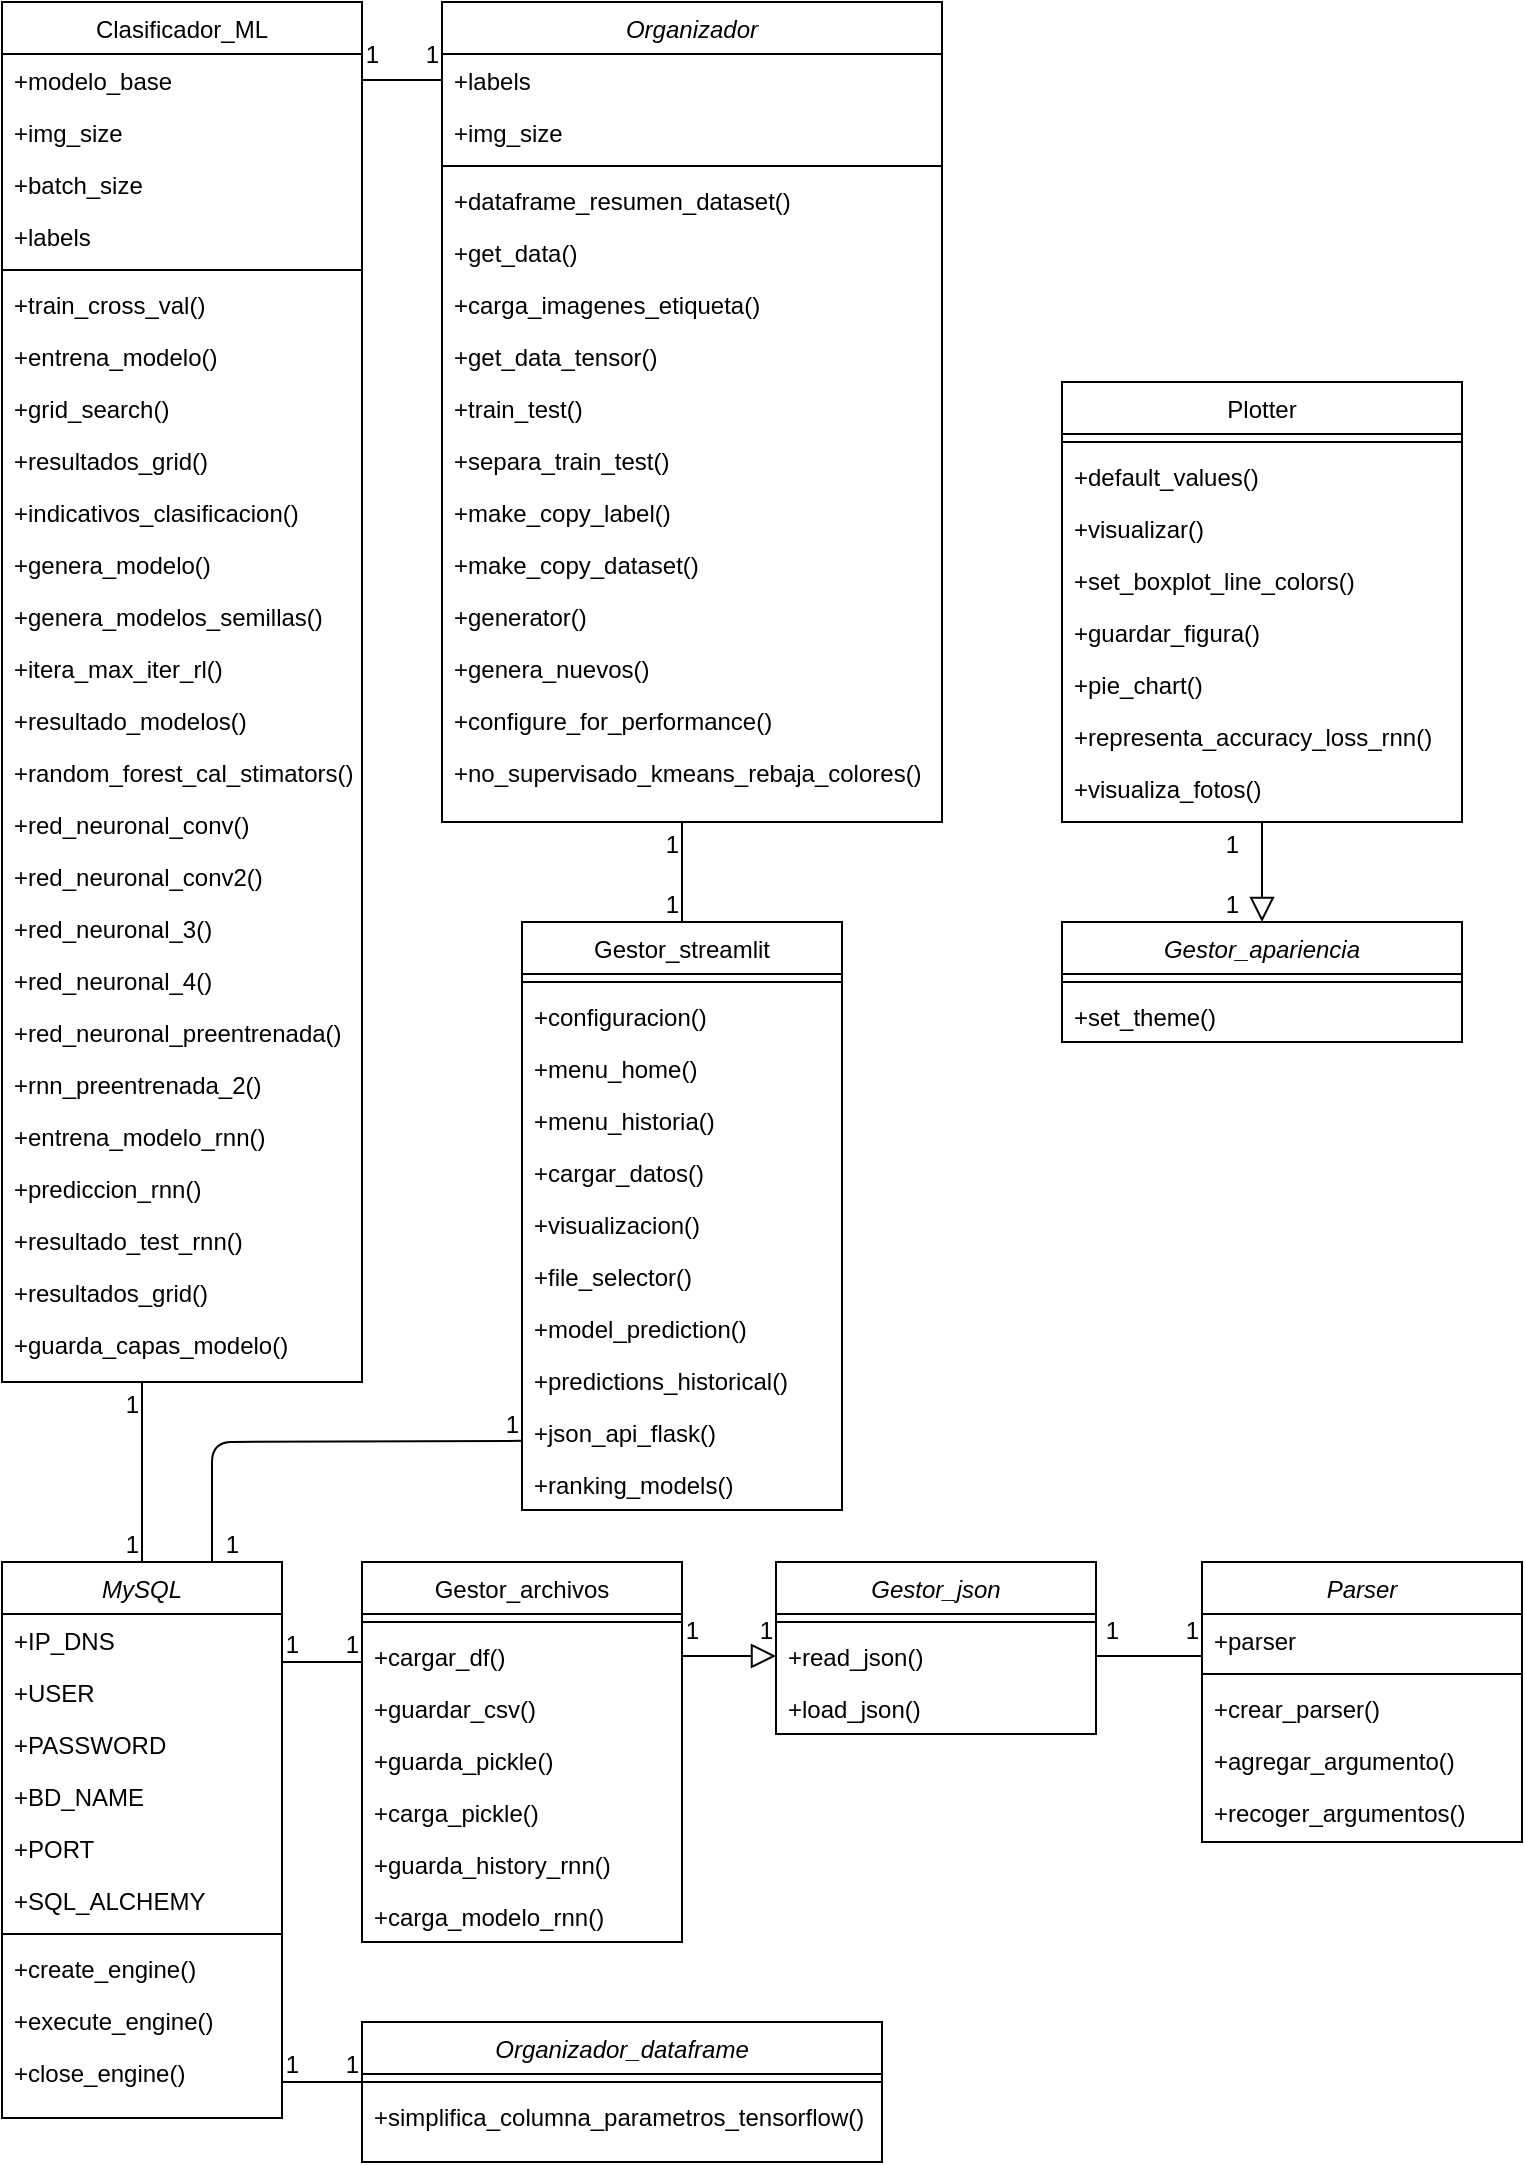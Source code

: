 <mxfile version="14.6.13" type="device"><diagram id="C5RBs43oDa-KdzZeNtuy" name="Page-1"><mxGraphModel dx="2238" dy="1458" grid="1" gridSize="10" guides="1" tooltips="1" connect="1" arrows="1" fold="1" page="1" pageScale="1" pageWidth="827" pageHeight="1169" math="0" shadow="0"><root><mxCell id="WIyWlLk6GJQsqaUBKTNV-0"/><mxCell id="WIyWlLk6GJQsqaUBKTNV-1" parent="WIyWlLk6GJQsqaUBKTNV-0"/><mxCell id="zkfFHV4jXpPFQw0GAbJ--0" value="Organizador" style="swimlane;fontStyle=2;align=center;verticalAlign=top;childLayout=stackLayout;horizontal=1;startSize=26;horizontalStack=0;resizeParent=1;resizeLast=0;collapsible=1;marginBottom=0;rounded=0;shadow=0;strokeWidth=1;" parent="WIyWlLk6GJQsqaUBKTNV-1" vertex="1"><mxGeometry x="260" y="40" width="250" height="410" as="geometry"><mxRectangle x="230" y="140" width="160" height="26" as="alternateBounds"/></mxGeometry></mxCell><mxCell id="zkfFHV4jXpPFQw0GAbJ--1" value="+labels" style="text;align=left;verticalAlign=top;spacingLeft=4;spacingRight=4;overflow=hidden;rotatable=0;points=[[0,0.5],[1,0.5]];portConstraint=eastwest;" parent="zkfFHV4jXpPFQw0GAbJ--0" vertex="1"><mxGeometry y="26" width="250" height="26" as="geometry"/></mxCell><mxCell id="zkfFHV4jXpPFQw0GAbJ--2" value="+img_size&#10;" style="text;align=left;verticalAlign=top;spacingLeft=4;spacingRight=4;overflow=hidden;rotatable=0;points=[[0,0.5],[1,0.5]];portConstraint=eastwest;rounded=0;shadow=0;html=0;" parent="zkfFHV4jXpPFQw0GAbJ--0" vertex="1"><mxGeometry y="52" width="250" height="26" as="geometry"/></mxCell><mxCell id="zkfFHV4jXpPFQw0GAbJ--4" value="" style="line;html=1;strokeWidth=1;align=left;verticalAlign=middle;spacingTop=-1;spacingLeft=3;spacingRight=3;rotatable=0;labelPosition=right;points=[];portConstraint=eastwest;" parent="zkfFHV4jXpPFQw0GAbJ--0" vertex="1"><mxGeometry y="78" width="250" height="8" as="geometry"/></mxCell><mxCell id="zkfFHV4jXpPFQw0GAbJ--3" value="+dataframe_resumen_dataset()" style="text;align=left;verticalAlign=top;spacingLeft=4;spacingRight=4;overflow=hidden;rotatable=0;points=[[0,0.5],[1,0.5]];portConstraint=eastwest;rounded=0;shadow=0;html=0;" parent="zkfFHV4jXpPFQw0GAbJ--0" vertex="1"><mxGeometry y="86" width="250" height="26" as="geometry"/></mxCell><mxCell id="zkfFHV4jXpPFQw0GAbJ--5" value="+get_data()" style="text;align=left;verticalAlign=top;spacingLeft=4;spacingRight=4;overflow=hidden;rotatable=0;points=[[0,0.5],[1,0.5]];portConstraint=eastwest;" parent="zkfFHV4jXpPFQw0GAbJ--0" vertex="1"><mxGeometry y="112" width="250" height="26" as="geometry"/></mxCell><mxCell id="SHYVzzS1wlOTFo1WwTTj-0" value="+carga_imagenes_etiqueta()" style="text;align=left;verticalAlign=top;spacingLeft=4;spacingRight=4;overflow=hidden;rotatable=0;points=[[0,0.5],[1,0.5]];portConstraint=eastwest;" parent="zkfFHV4jXpPFQw0GAbJ--0" vertex="1"><mxGeometry y="138" width="250" height="26" as="geometry"/></mxCell><mxCell id="g3zMTJdiGM-Uj9pYIx5r-27" value="+get_data_tensor()" style="text;align=left;verticalAlign=top;spacingLeft=4;spacingRight=4;overflow=hidden;rotatable=0;points=[[0,0.5],[1,0.5]];portConstraint=eastwest;" vertex="1" parent="zkfFHV4jXpPFQw0GAbJ--0"><mxGeometry y="164" width="250" height="26" as="geometry"/></mxCell><mxCell id="g3zMTJdiGM-Uj9pYIx5r-26" value="+train_test()" style="text;align=left;verticalAlign=top;spacingLeft=4;spacingRight=4;overflow=hidden;rotatable=0;points=[[0,0.5],[1,0.5]];portConstraint=eastwest;" vertex="1" parent="zkfFHV4jXpPFQw0GAbJ--0"><mxGeometry y="190" width="250" height="26" as="geometry"/></mxCell><mxCell id="g3zMTJdiGM-Uj9pYIx5r-25" value="+separa_train_test()" style="text;align=left;verticalAlign=top;spacingLeft=4;spacingRight=4;overflow=hidden;rotatable=0;points=[[0,0.5],[1,0.5]];portConstraint=eastwest;rounded=0;shadow=0;html=0;" vertex="1" parent="zkfFHV4jXpPFQw0GAbJ--0"><mxGeometry y="216" width="250" height="26" as="geometry"/></mxCell><mxCell id="g3zMTJdiGM-Uj9pYIx5r-31" value="+make_copy_label()" style="text;align=left;verticalAlign=top;spacingLeft=4;spacingRight=4;overflow=hidden;rotatable=0;points=[[0,0.5],[1,0.5]];portConstraint=eastwest;rounded=0;shadow=0;html=0;" vertex="1" parent="zkfFHV4jXpPFQw0GAbJ--0"><mxGeometry y="242" width="250" height="26" as="geometry"/></mxCell><mxCell id="g3zMTJdiGM-Uj9pYIx5r-30" value="+make_copy_dataset()" style="text;align=left;verticalAlign=top;spacingLeft=4;spacingRight=4;overflow=hidden;rotatable=0;points=[[0,0.5],[1,0.5]];portConstraint=eastwest;" vertex="1" parent="zkfFHV4jXpPFQw0GAbJ--0"><mxGeometry y="268" width="250" height="26" as="geometry"/></mxCell><mxCell id="g3zMTJdiGM-Uj9pYIx5r-29" value="+generator()" style="text;align=left;verticalAlign=top;spacingLeft=4;spacingRight=4;overflow=hidden;rotatable=0;points=[[0,0.5],[1,0.5]];portConstraint=eastwest;" vertex="1" parent="zkfFHV4jXpPFQw0GAbJ--0"><mxGeometry y="294" width="250" height="26" as="geometry"/></mxCell><mxCell id="g3zMTJdiGM-Uj9pYIx5r-28" value="+genera_nuevos()" style="text;align=left;verticalAlign=top;spacingLeft=4;spacingRight=4;overflow=hidden;rotatable=0;points=[[0,0.5],[1,0.5]];portConstraint=eastwest;" vertex="1" parent="zkfFHV4jXpPFQw0GAbJ--0"><mxGeometry y="320" width="250" height="26" as="geometry"/></mxCell><mxCell id="g3zMTJdiGM-Uj9pYIx5r-32" value="+configure_for_performance()" style="text;align=left;verticalAlign=top;spacingLeft=4;spacingRight=4;overflow=hidden;rotatable=0;points=[[0,0.5],[1,0.5]];portConstraint=eastwest;" vertex="1" parent="zkfFHV4jXpPFQw0GAbJ--0"><mxGeometry y="346" width="250" height="26" as="geometry"/></mxCell><mxCell id="g3zMTJdiGM-Uj9pYIx5r-33" value="+no_supervisado_kmeans_rebaja_colores()" style="text;align=left;verticalAlign=top;spacingLeft=4;spacingRight=4;overflow=hidden;rotatable=0;points=[[0,0.5],[1,0.5]];portConstraint=eastwest;" vertex="1" parent="zkfFHV4jXpPFQw0GAbJ--0"><mxGeometry y="372" width="250" height="26" as="geometry"/></mxCell><mxCell id="zkfFHV4jXpPFQw0GAbJ--6" value="Gestor_streamlit&#10;" style="swimlane;fontStyle=0;align=center;verticalAlign=top;childLayout=stackLayout;horizontal=1;startSize=26;horizontalStack=0;resizeParent=1;resizeLast=0;collapsible=1;marginBottom=0;rounded=0;shadow=0;strokeWidth=1;" parent="WIyWlLk6GJQsqaUBKTNV-1" vertex="1"><mxGeometry x="300" y="500" width="160" height="294" as="geometry"><mxRectangle x="130" y="380" width="160" height="26" as="alternateBounds"/></mxGeometry></mxCell><mxCell id="zkfFHV4jXpPFQw0GAbJ--9" value="" style="line;html=1;strokeWidth=1;align=left;verticalAlign=middle;spacingTop=-1;spacingLeft=3;spacingRight=3;rotatable=0;labelPosition=right;points=[];portConstraint=eastwest;" parent="zkfFHV4jXpPFQw0GAbJ--6" vertex="1"><mxGeometry y="26" width="160" height="8" as="geometry"/></mxCell><mxCell id="zkfFHV4jXpPFQw0GAbJ--8" value="+configuracion()&#10;" style="text;align=left;verticalAlign=top;spacingLeft=4;spacingRight=4;overflow=hidden;rotatable=0;points=[[0,0.5],[1,0.5]];portConstraint=eastwest;rounded=0;shadow=0;html=0;" parent="zkfFHV4jXpPFQw0GAbJ--6" vertex="1"><mxGeometry y="34" width="160" height="26" as="geometry"/></mxCell><mxCell id="zkfFHV4jXpPFQw0GAbJ--7" value="+menu_home()" style="text;align=left;verticalAlign=top;spacingLeft=4;spacingRight=4;overflow=hidden;rotatable=0;points=[[0,0.5],[1,0.5]];portConstraint=eastwest;" parent="zkfFHV4jXpPFQw0GAbJ--6" vertex="1"><mxGeometry y="60" width="160" height="26" as="geometry"/></mxCell><mxCell id="zkfFHV4jXpPFQw0GAbJ--11" value="+menu_historia()" style="text;align=left;verticalAlign=top;spacingLeft=4;spacingRight=4;overflow=hidden;rotatable=0;points=[[0,0.5],[1,0.5]];portConstraint=eastwest;" parent="zkfFHV4jXpPFQw0GAbJ--6" vertex="1"><mxGeometry y="86" width="160" height="26" as="geometry"/></mxCell><mxCell id="SHYVzzS1wlOTFo1WwTTj-24" value="+cargar_datos()" style="text;align=left;verticalAlign=top;spacingLeft=4;spacingRight=4;overflow=hidden;rotatable=0;points=[[0,0.5],[1,0.5]];portConstraint=eastwest;rounded=0;shadow=0;html=0;" parent="zkfFHV4jXpPFQw0GAbJ--6" vertex="1"><mxGeometry y="112" width="160" height="26" as="geometry"/></mxCell><mxCell id="SHYVzzS1wlOTFo1WwTTj-17" value="+visualizacion()" style="text;align=left;verticalAlign=top;spacingLeft=4;spacingRight=4;overflow=hidden;rotatable=0;points=[[0,0.5],[1,0.5]];portConstraint=eastwest;rounded=0;shadow=0;html=0;" parent="zkfFHV4jXpPFQw0GAbJ--6" vertex="1"><mxGeometry y="138" width="160" height="26" as="geometry"/></mxCell><mxCell id="SHYVzzS1wlOTFo1WwTTj-36" value="+file_selector()" style="text;align=left;verticalAlign=top;spacingLeft=4;spacingRight=4;overflow=hidden;rotatable=0;points=[[0,0.5],[1,0.5]];portConstraint=eastwest;rounded=0;shadow=0;html=0;" parent="zkfFHV4jXpPFQw0GAbJ--6" vertex="1"><mxGeometry y="164" width="160" height="26" as="geometry"/></mxCell><mxCell id="SHYVzzS1wlOTFo1WwTTj-37" value="+model_prediction()" style="text;align=left;verticalAlign=top;spacingLeft=4;spacingRight=4;overflow=hidden;rotatable=0;points=[[0,0.5],[1,0.5]];portConstraint=eastwest;" parent="zkfFHV4jXpPFQw0GAbJ--6" vertex="1"><mxGeometry y="190" width="160" height="26" as="geometry"/></mxCell><mxCell id="SHYVzzS1wlOTFo1WwTTj-38" value="+predictions_historical()" style="text;align=left;verticalAlign=top;spacingLeft=4;spacingRight=4;overflow=hidden;rotatable=0;points=[[0,0.5],[1,0.5]];portConstraint=eastwest;rounded=0;shadow=0;html=0;" parent="zkfFHV4jXpPFQw0GAbJ--6" vertex="1"><mxGeometry y="216" width="160" height="26" as="geometry"/></mxCell><mxCell id="SHYVzzS1wlOTFo1WwTTj-39" value="+json_api_flask()" style="text;align=left;verticalAlign=top;spacingLeft=4;spacingRight=4;overflow=hidden;rotatable=0;points=[[0,0.5],[1,0.5]];portConstraint=eastwest;rounded=0;shadow=0;html=0;" parent="zkfFHV4jXpPFQw0GAbJ--6" vertex="1"><mxGeometry y="242" width="160" height="26" as="geometry"/></mxCell><mxCell id="SHYVzzS1wlOTFo1WwTTj-40" value="+ranking_models()" style="text;align=left;verticalAlign=top;spacingLeft=4;spacingRight=4;overflow=hidden;rotatable=0;points=[[0,0.5],[1,0.5]];portConstraint=eastwest;" parent="zkfFHV4jXpPFQw0GAbJ--6" vertex="1"><mxGeometry y="268" width="160" height="26" as="geometry"/></mxCell><mxCell id="zkfFHV4jXpPFQw0GAbJ--12" value="" style="endArrow=block;endSize=10;endFill=0;shadow=0;strokeWidth=1;rounded=0;edgeStyle=elbowEdgeStyle;elbow=vertical;exitX=1;exitY=0.5;exitDx=0;exitDy=0;entryX=0;entryY=0.5;entryDx=0;entryDy=0;" parent="WIyWlLk6GJQsqaUBKTNV-1" source="g3zMTJdiGM-Uj9pYIx5r-36" target="SHYVzzS1wlOTFo1WwTTj-16" edge="1"><mxGeometry width="160" relative="1" as="geometry"><mxPoint x="330" y="975" as="sourcePoint"/><mxPoint x="550" y="900" as="targetPoint"/><Array as="points"><mxPoint x="400" y="867"/></Array></mxGeometry></mxCell><mxCell id="zkfFHV4jXpPFQw0GAbJ--13" value="Gestor_archivos" style="swimlane;fontStyle=0;align=center;verticalAlign=top;childLayout=stackLayout;horizontal=1;startSize=26;horizontalStack=0;resizeParent=1;resizeLast=0;collapsible=1;marginBottom=0;rounded=0;shadow=0;strokeWidth=1;" parent="WIyWlLk6GJQsqaUBKTNV-1" vertex="1"><mxGeometry x="220" y="820" width="160" height="190" as="geometry"><mxRectangle x="340" y="380" width="170" height="26" as="alternateBounds"/></mxGeometry></mxCell><mxCell id="zkfFHV4jXpPFQw0GAbJ--15" value="" style="line;html=1;strokeWidth=1;align=left;verticalAlign=middle;spacingTop=-1;spacingLeft=3;spacingRight=3;rotatable=0;labelPosition=right;points=[];portConstraint=eastwest;" parent="zkfFHV4jXpPFQw0GAbJ--13" vertex="1"><mxGeometry y="26" width="160" height="8" as="geometry"/></mxCell><mxCell id="zkfFHV4jXpPFQw0GAbJ--14" value="+cargar_df()" style="text;align=left;verticalAlign=top;spacingLeft=4;spacingRight=4;overflow=hidden;rotatable=0;points=[[0,0.5],[1,0.5]];portConstraint=eastwest;" parent="zkfFHV4jXpPFQw0GAbJ--13" vertex="1"><mxGeometry y="34" width="160" height="26" as="geometry"/></mxCell><mxCell id="SHYVzzS1wlOTFo1WwTTj-41" value="+guardar_csv()" style="text;align=left;verticalAlign=top;spacingLeft=4;spacingRight=4;overflow=hidden;rotatable=0;points=[[0,0.5],[1,0.5]];portConstraint=eastwest;" parent="zkfFHV4jXpPFQw0GAbJ--13" vertex="1"><mxGeometry y="60" width="160" height="26" as="geometry"/></mxCell><mxCell id="g3zMTJdiGM-Uj9pYIx5r-36" value="+guarda_pickle()" style="text;align=left;verticalAlign=top;spacingLeft=4;spacingRight=4;overflow=hidden;rotatable=0;points=[[0,0.5],[1,0.5]];portConstraint=eastwest;" vertex="1" parent="zkfFHV4jXpPFQw0GAbJ--13"><mxGeometry y="86" width="160" height="26" as="geometry"/></mxCell><mxCell id="g3zMTJdiGM-Uj9pYIx5r-37" value="+carga_pickle()" style="text;align=left;verticalAlign=top;spacingLeft=4;spacingRight=4;overflow=hidden;rotatable=0;points=[[0,0.5],[1,0.5]];portConstraint=eastwest;" vertex="1" parent="zkfFHV4jXpPFQw0GAbJ--13"><mxGeometry y="112" width="160" height="26" as="geometry"/></mxCell><mxCell id="g3zMTJdiGM-Uj9pYIx5r-38" value="+guarda_history_rnn()" style="text;align=left;verticalAlign=top;spacingLeft=4;spacingRight=4;overflow=hidden;rotatable=0;points=[[0,0.5],[1,0.5]];portConstraint=eastwest;" vertex="1" parent="zkfFHV4jXpPFQw0GAbJ--13"><mxGeometry y="138" width="160" height="26" as="geometry"/></mxCell><mxCell id="g3zMTJdiGM-Uj9pYIx5r-39" value="+carga_modelo_rnn()" style="text;align=left;verticalAlign=top;spacingLeft=4;spacingRight=4;overflow=hidden;rotatable=0;points=[[0,0.5],[1,0.5]];portConstraint=eastwest;" vertex="1" parent="zkfFHV4jXpPFQw0GAbJ--13"><mxGeometry y="164" width="160" height="26" as="geometry"/></mxCell><mxCell id="zkfFHV4jXpPFQw0GAbJ--17" value="Clasificador_ML" style="swimlane;fontStyle=0;align=center;verticalAlign=top;childLayout=stackLayout;horizontal=1;startSize=26;horizontalStack=0;resizeParent=1;resizeLast=0;collapsible=1;marginBottom=0;rounded=0;shadow=0;strokeWidth=1;" parent="WIyWlLk6GJQsqaUBKTNV-1" vertex="1"><mxGeometry x="40" y="40" width="180" height="690" as="geometry"><mxRectangle x="550" y="140" width="160" height="26" as="alternateBounds"/></mxGeometry></mxCell><mxCell id="zkfFHV4jXpPFQw0GAbJ--24" value="+modelo_base" style="text;align=left;verticalAlign=top;spacingLeft=4;spacingRight=4;overflow=hidden;rotatable=0;points=[[0,0.5],[1,0.5]];portConstraint=eastwest;" parent="zkfFHV4jXpPFQw0GAbJ--17" vertex="1"><mxGeometry y="26" width="180" height="26" as="geometry"/></mxCell><mxCell id="zkfFHV4jXpPFQw0GAbJ--21" value="+img_size" style="text;align=left;verticalAlign=top;spacingLeft=4;spacingRight=4;overflow=hidden;rotatable=0;points=[[0,0.5],[1,0.5]];portConstraint=eastwest;rounded=0;shadow=0;html=0;" parent="zkfFHV4jXpPFQw0GAbJ--17" vertex="1"><mxGeometry y="52" width="180" height="26" as="geometry"/></mxCell><mxCell id="zkfFHV4jXpPFQw0GAbJ--19" value="+batch_size" style="text;align=left;verticalAlign=top;spacingLeft=4;spacingRight=4;overflow=hidden;rotatable=0;points=[[0,0.5],[1,0.5]];portConstraint=eastwest;rounded=0;shadow=0;html=0;" parent="zkfFHV4jXpPFQw0GAbJ--17" vertex="1"><mxGeometry y="78" width="180" height="26" as="geometry"/></mxCell><mxCell id="zkfFHV4jXpPFQw0GAbJ--20" value="+labels" style="text;align=left;verticalAlign=top;spacingLeft=4;spacingRight=4;overflow=hidden;rotatable=0;points=[[0,0.5],[1,0.5]];portConstraint=eastwest;rounded=0;shadow=0;html=0;" parent="zkfFHV4jXpPFQw0GAbJ--17" vertex="1"><mxGeometry y="104" width="180" height="26" as="geometry"/></mxCell><mxCell id="zkfFHV4jXpPFQw0GAbJ--23" value="" style="line;html=1;strokeWidth=1;align=left;verticalAlign=middle;spacingTop=-1;spacingLeft=3;spacingRight=3;rotatable=0;labelPosition=right;points=[];portConstraint=eastwest;" parent="zkfFHV4jXpPFQw0GAbJ--17" vertex="1"><mxGeometry y="130" width="180" height="8" as="geometry"/></mxCell><mxCell id="zkfFHV4jXpPFQw0GAbJ--22" value="+train_cross_val()" style="text;align=left;verticalAlign=top;spacingLeft=4;spacingRight=4;overflow=hidden;rotatable=0;points=[[0,0.5],[1,0.5]];portConstraint=eastwest;rounded=0;shadow=0;html=0;" parent="zkfFHV4jXpPFQw0GAbJ--17" vertex="1"><mxGeometry y="138" width="180" height="26" as="geometry"/></mxCell><mxCell id="zkfFHV4jXpPFQw0GAbJ--25" value="+entrena_modelo()" style="text;align=left;verticalAlign=top;spacingLeft=4;spacingRight=4;overflow=hidden;rotatable=0;points=[[0,0.5],[1,0.5]];portConstraint=eastwest;" parent="zkfFHV4jXpPFQw0GAbJ--17" vertex="1"><mxGeometry y="164" width="180" height="26" as="geometry"/></mxCell><mxCell id="SHYVzzS1wlOTFo1WwTTj-49" value="+grid_search()" style="text;align=left;verticalAlign=top;spacingLeft=4;spacingRight=4;overflow=hidden;rotatable=0;points=[[0,0.5],[1,0.5]];portConstraint=eastwest;" parent="zkfFHV4jXpPFQw0GAbJ--17" vertex="1"><mxGeometry y="190" width="180" height="26" as="geometry"/></mxCell><mxCell id="SHYVzzS1wlOTFo1WwTTj-50" value="+resultados_grid()" style="text;align=left;verticalAlign=top;spacingLeft=4;spacingRight=4;overflow=hidden;rotatable=0;points=[[0,0.5],[1,0.5]];portConstraint=eastwest;" parent="zkfFHV4jXpPFQw0GAbJ--17" vertex="1"><mxGeometry y="216" width="180" height="26" as="geometry"/></mxCell><mxCell id="SHYVzzS1wlOTFo1WwTTj-51" value="+indicativos_clasificacion()" style="text;align=left;verticalAlign=top;spacingLeft=4;spacingRight=4;overflow=hidden;rotatable=0;points=[[0,0.5],[1,0.5]];portConstraint=eastwest;rounded=0;shadow=0;html=0;" parent="zkfFHV4jXpPFQw0GAbJ--17" vertex="1"><mxGeometry y="242" width="180" height="26" as="geometry"/></mxCell><mxCell id="SHYVzzS1wlOTFo1WwTTj-52" value="+genera_modelo()" style="text;align=left;verticalAlign=top;spacingLeft=4;spacingRight=4;overflow=hidden;rotatable=0;points=[[0,0.5],[1,0.5]];portConstraint=eastwest;rounded=0;shadow=0;html=0;" parent="zkfFHV4jXpPFQw0GAbJ--17" vertex="1"><mxGeometry y="268" width="180" height="26" as="geometry"/></mxCell><mxCell id="SHYVzzS1wlOTFo1WwTTj-53" value="+genera_modelos_semillas()" style="text;align=left;verticalAlign=top;spacingLeft=4;spacingRight=4;overflow=hidden;rotatable=0;points=[[0,0.5],[1,0.5]];portConstraint=eastwest;rounded=0;shadow=0;html=0;" parent="zkfFHV4jXpPFQw0GAbJ--17" vertex="1"><mxGeometry y="294" width="180" height="26" as="geometry"/></mxCell><mxCell id="SHYVzzS1wlOTFo1WwTTj-54" value="+itera_max_iter_rl()" style="text;align=left;verticalAlign=top;spacingLeft=4;spacingRight=4;overflow=hidden;rotatable=0;points=[[0,0.5],[1,0.5]];portConstraint=eastwest;rounded=0;shadow=0;html=0;" parent="zkfFHV4jXpPFQw0GAbJ--17" vertex="1"><mxGeometry y="320" width="180" height="26" as="geometry"/></mxCell><mxCell id="SHYVzzS1wlOTFo1WwTTj-55" value="+resultado_modelos()" style="text;align=left;verticalAlign=top;spacingLeft=4;spacingRight=4;overflow=hidden;rotatable=0;points=[[0,0.5],[1,0.5]];portConstraint=eastwest;rounded=0;shadow=0;html=0;" parent="zkfFHV4jXpPFQw0GAbJ--17" vertex="1"><mxGeometry y="346" width="180" height="26" as="geometry"/></mxCell><mxCell id="SHYVzzS1wlOTFo1WwTTj-56" value="+random_forest_cal_stimators()" style="text;align=left;verticalAlign=top;spacingLeft=4;spacingRight=4;overflow=hidden;rotatable=0;points=[[0,0.5],[1,0.5]];portConstraint=eastwest;rounded=0;shadow=0;html=0;" parent="zkfFHV4jXpPFQw0GAbJ--17" vertex="1"><mxGeometry y="372" width="180" height="26" as="geometry"/></mxCell><mxCell id="SHYVzzS1wlOTFo1WwTTj-57" value="+red_neuronal_conv()" style="text;align=left;verticalAlign=top;spacingLeft=4;spacingRight=4;overflow=hidden;rotatable=0;points=[[0,0.5],[1,0.5]];portConstraint=eastwest;rounded=0;shadow=0;html=0;" parent="zkfFHV4jXpPFQw0GAbJ--17" vertex="1"><mxGeometry y="398" width="180" height="26" as="geometry"/></mxCell><mxCell id="SHYVzzS1wlOTFo1WwTTj-58" value="+red_neuronal_conv2()" style="text;align=left;verticalAlign=top;spacingLeft=4;spacingRight=4;overflow=hidden;rotatable=0;points=[[0,0.5],[1,0.5]];portConstraint=eastwest;" parent="zkfFHV4jXpPFQw0GAbJ--17" vertex="1"><mxGeometry y="424" width="180" height="26" as="geometry"/></mxCell><mxCell id="g3zMTJdiGM-Uj9pYIx5r-19" value="+red_neuronal_3()" style="text;align=left;verticalAlign=top;spacingLeft=4;spacingRight=4;overflow=hidden;rotatable=0;points=[[0,0.5],[1,0.5]];portConstraint=eastwest;" vertex="1" parent="zkfFHV4jXpPFQw0GAbJ--17"><mxGeometry y="450" width="180" height="26" as="geometry"/></mxCell><mxCell id="g3zMTJdiGM-Uj9pYIx5r-18" value="+red_neuronal_4()" style="text;align=left;verticalAlign=top;spacingLeft=4;spacingRight=4;overflow=hidden;rotatable=0;points=[[0,0.5],[1,0.5]];portConstraint=eastwest;rounded=0;shadow=0;html=0;" vertex="1" parent="zkfFHV4jXpPFQw0GAbJ--17"><mxGeometry y="476" width="180" height="26" as="geometry"/></mxCell><mxCell id="g3zMTJdiGM-Uj9pYIx5r-17" value="+red_neuronal_preentrenada()" style="text;align=left;verticalAlign=top;spacingLeft=4;spacingRight=4;overflow=hidden;rotatable=0;points=[[0,0.5],[1,0.5]];portConstraint=eastwest;rounded=0;shadow=0;html=0;" vertex="1" parent="zkfFHV4jXpPFQw0GAbJ--17"><mxGeometry y="502" width="180" height="26" as="geometry"/></mxCell><mxCell id="g3zMTJdiGM-Uj9pYIx5r-16" value="+rnn_preentrenada_2()" style="text;align=left;verticalAlign=top;spacingLeft=4;spacingRight=4;overflow=hidden;rotatable=0;points=[[0,0.5],[1,0.5]];portConstraint=eastwest;rounded=0;shadow=0;html=0;" vertex="1" parent="zkfFHV4jXpPFQw0GAbJ--17"><mxGeometry y="528" width="180" height="26" as="geometry"/></mxCell><mxCell id="g3zMTJdiGM-Uj9pYIx5r-15" value="+entrena_modelo_rnn()" style="text;align=left;verticalAlign=top;spacingLeft=4;spacingRight=4;overflow=hidden;rotatable=0;points=[[0,0.5],[1,0.5]];portConstraint=eastwest;rounded=0;shadow=0;html=0;" vertex="1" parent="zkfFHV4jXpPFQw0GAbJ--17"><mxGeometry y="554" width="180" height="26" as="geometry"/></mxCell><mxCell id="g3zMTJdiGM-Uj9pYIx5r-14" value="+prediccion_rnn()" style="text;align=left;verticalAlign=top;spacingLeft=4;spacingRight=4;overflow=hidden;rotatable=0;points=[[0,0.5],[1,0.5]];portConstraint=eastwest;rounded=0;shadow=0;html=0;" vertex="1" parent="zkfFHV4jXpPFQw0GAbJ--17"><mxGeometry y="580" width="180" height="26" as="geometry"/></mxCell><mxCell id="g3zMTJdiGM-Uj9pYIx5r-13" value="+resultado_test_rnn()" style="text;align=left;verticalAlign=top;spacingLeft=4;spacingRight=4;overflow=hidden;rotatable=0;points=[[0,0.5],[1,0.5]];portConstraint=eastwest;rounded=0;shadow=0;html=0;" vertex="1" parent="zkfFHV4jXpPFQw0GAbJ--17"><mxGeometry y="606" width="180" height="26" as="geometry"/></mxCell><mxCell id="g3zMTJdiGM-Uj9pYIx5r-12" value="+resultados_grid()" style="text;align=left;verticalAlign=top;spacingLeft=4;spacingRight=4;overflow=hidden;rotatable=0;points=[[0,0.5],[1,0.5]];portConstraint=eastwest;" vertex="1" parent="zkfFHV4jXpPFQw0GAbJ--17"><mxGeometry y="632" width="180" height="26" as="geometry"/></mxCell><mxCell id="g3zMTJdiGM-Uj9pYIx5r-20" value="+guarda_capas_modelo()" style="text;align=left;verticalAlign=top;spacingLeft=4;spacingRight=4;overflow=hidden;rotatable=0;points=[[0,0.5],[1,0.5]];portConstraint=eastwest;" vertex="1" parent="zkfFHV4jXpPFQw0GAbJ--17"><mxGeometry y="658" width="180" height="26" as="geometry"/></mxCell><mxCell id="SHYVzzS1wlOTFo1WwTTj-1" value="Organizador_dataframe" style="swimlane;fontStyle=2;align=center;verticalAlign=top;childLayout=stackLayout;horizontal=1;startSize=26;horizontalStack=0;resizeParent=1;resizeLast=0;collapsible=1;marginBottom=0;rounded=0;shadow=0;strokeWidth=1;" parent="WIyWlLk6GJQsqaUBKTNV-1" vertex="1"><mxGeometry x="220" y="1050" width="260" height="70" as="geometry"><mxRectangle x="230" y="140" width="160" height="26" as="alternateBounds"/></mxGeometry></mxCell><mxCell id="SHYVzzS1wlOTFo1WwTTj-5" value="" style="line;html=1;strokeWidth=1;align=left;verticalAlign=middle;spacingTop=-1;spacingLeft=3;spacingRight=3;rotatable=0;labelPosition=right;points=[];portConstraint=eastwest;" parent="SHYVzzS1wlOTFo1WwTTj-1" vertex="1"><mxGeometry y="26" width="260" height="8" as="geometry"/></mxCell><mxCell id="SHYVzzS1wlOTFo1WwTTj-7" value="+simplifica_columna_parametros_tensorflow()" style="text;align=left;verticalAlign=top;spacingLeft=4;spacingRight=4;overflow=hidden;rotatable=0;points=[[0,0.5],[1,0.5]];portConstraint=eastwest;" parent="SHYVzzS1wlOTFo1WwTTj-1" vertex="1"><mxGeometry y="34" width="260" height="26" as="geometry"/></mxCell><mxCell id="SHYVzzS1wlOTFo1WwTTj-15" value="Gestor_json" style="swimlane;fontStyle=2;align=center;verticalAlign=top;childLayout=stackLayout;horizontal=1;startSize=26;horizontalStack=0;resizeParent=1;resizeLast=0;collapsible=1;marginBottom=0;rounded=0;shadow=0;strokeWidth=1;" parent="WIyWlLk6GJQsqaUBKTNV-1" vertex="1"><mxGeometry x="427" y="820" width="160" height="86" as="geometry"><mxRectangle x="230" y="140" width="160" height="26" as="alternateBounds"/></mxGeometry></mxCell><mxCell id="SHYVzzS1wlOTFo1WwTTj-18" value="" style="line;html=1;strokeWidth=1;align=left;verticalAlign=middle;spacingTop=-1;spacingLeft=3;spacingRight=3;rotatable=0;labelPosition=right;points=[];portConstraint=eastwest;" parent="SHYVzzS1wlOTFo1WwTTj-15" vertex="1"><mxGeometry y="26" width="160" height="8" as="geometry"/></mxCell><mxCell id="SHYVzzS1wlOTFo1WwTTj-16" value="+read_json()" style="text;align=left;verticalAlign=top;spacingLeft=4;spacingRight=4;overflow=hidden;rotatable=0;points=[[0,0.5],[1,0.5]];portConstraint=eastwest;" parent="SHYVzzS1wlOTFo1WwTTj-15" vertex="1"><mxGeometry y="34" width="160" height="26" as="geometry"/></mxCell><mxCell id="SHYVzzS1wlOTFo1WwTTj-19" value="+load_json()" style="text;align=left;verticalAlign=top;spacingLeft=4;spacingRight=4;overflow=hidden;rotatable=0;points=[[0,0.5],[1,0.5]];portConstraint=eastwest;rounded=0;shadow=0;html=0;" parent="SHYVzzS1wlOTFo1WwTTj-15" vertex="1"><mxGeometry y="60" width="160" height="26" as="geometry"/></mxCell><mxCell id="SHYVzzS1wlOTFo1WwTTj-22" value="Parser" style="swimlane;fontStyle=2;align=center;verticalAlign=top;childLayout=stackLayout;horizontal=1;startSize=26;horizontalStack=0;resizeParent=1;resizeLast=0;collapsible=1;marginBottom=0;rounded=0;shadow=0;strokeWidth=1;" parent="WIyWlLk6GJQsqaUBKTNV-1" vertex="1"><mxGeometry x="640" y="820" width="160" height="140" as="geometry"><mxRectangle x="230" y="140" width="160" height="26" as="alternateBounds"/></mxGeometry></mxCell><mxCell id="SHYVzzS1wlOTFo1WwTTj-23" value="+parser" style="text;align=left;verticalAlign=top;spacingLeft=4;spacingRight=4;overflow=hidden;rotatable=0;points=[[0,0.5],[1,0.5]];portConstraint=eastwest;" parent="SHYVzzS1wlOTFo1WwTTj-22" vertex="1"><mxGeometry y="26" width="160" height="26" as="geometry"/></mxCell><mxCell id="SHYVzzS1wlOTFo1WwTTj-25" value="" style="line;html=1;strokeWidth=1;align=left;verticalAlign=middle;spacingTop=-1;spacingLeft=3;spacingRight=3;rotatable=0;labelPosition=right;points=[];portConstraint=eastwest;" parent="SHYVzzS1wlOTFo1WwTTj-22" vertex="1"><mxGeometry y="52" width="160" height="8" as="geometry"/></mxCell><mxCell id="SHYVzzS1wlOTFo1WwTTj-26" value="+crear_parser()" style="text;align=left;verticalAlign=top;spacingLeft=4;spacingRight=4;overflow=hidden;rotatable=0;points=[[0,0.5],[1,0.5]];portConstraint=eastwest;rounded=0;shadow=0;html=0;" parent="SHYVzzS1wlOTFo1WwTTj-22" vertex="1"><mxGeometry y="60" width="160" height="26" as="geometry"/></mxCell><mxCell id="SHYVzzS1wlOTFo1WwTTj-27" value="+agregar_argumento()" style="text;align=left;verticalAlign=top;spacingLeft=4;spacingRight=4;overflow=hidden;rotatable=0;points=[[0,0.5],[1,0.5]];portConstraint=eastwest;" parent="SHYVzzS1wlOTFo1WwTTj-22" vertex="1"><mxGeometry y="86" width="160" height="26" as="geometry"/></mxCell><mxCell id="SHYVzzS1wlOTFo1WwTTj-28" value="+recoger_argumentos()" style="text;align=left;verticalAlign=top;spacingLeft=4;spacingRight=4;overflow=hidden;rotatable=0;points=[[0,0.5],[1,0.5]];portConstraint=eastwest;" parent="SHYVzzS1wlOTFo1WwTTj-22" vertex="1"><mxGeometry y="112" width="160" height="26" as="geometry"/></mxCell><mxCell id="SHYVzzS1wlOTFo1WwTTj-29" value="MySQL" style="swimlane;fontStyle=2;align=center;verticalAlign=top;childLayout=stackLayout;horizontal=1;startSize=26;horizontalStack=0;resizeParent=1;resizeLast=0;collapsible=1;marginBottom=0;rounded=0;shadow=0;strokeWidth=1;" parent="WIyWlLk6GJQsqaUBKTNV-1" vertex="1"><mxGeometry x="40" y="820" width="140" height="278" as="geometry"><mxRectangle x="230" y="140" width="160" height="26" as="alternateBounds"/></mxGeometry></mxCell><mxCell id="SHYVzzS1wlOTFo1WwTTj-30" value="+IP_DNS" style="text;align=left;verticalAlign=top;spacingLeft=4;spacingRight=4;overflow=hidden;rotatable=0;points=[[0,0.5],[1,0.5]];portConstraint=eastwest;" parent="SHYVzzS1wlOTFo1WwTTj-29" vertex="1"><mxGeometry y="26" width="140" height="26" as="geometry"/></mxCell><mxCell id="SHYVzzS1wlOTFo1WwTTj-31" value="+USER" style="text;align=left;verticalAlign=top;spacingLeft=4;spacingRight=4;overflow=hidden;rotatable=0;points=[[0,0.5],[1,0.5]];portConstraint=eastwest;rounded=0;shadow=0;html=0;" parent="SHYVzzS1wlOTFo1WwTTj-29" vertex="1"><mxGeometry y="52" width="140" height="26" as="geometry"/></mxCell><mxCell id="SHYVzzS1wlOTFo1WwTTj-33" value="+PASSWORD&#10;&#10;&#10;&#10;" style="text;align=left;verticalAlign=top;spacingLeft=4;spacingRight=4;overflow=hidden;rotatable=0;points=[[0,0.5],[1,0.5]];portConstraint=eastwest;rounded=0;shadow=0;html=0;" parent="SHYVzzS1wlOTFo1WwTTj-29" vertex="1"><mxGeometry y="78" width="140" height="26" as="geometry"/></mxCell><mxCell id="SHYVzzS1wlOTFo1WwTTj-34" value="+BD_NAME" style="text;align=left;verticalAlign=top;spacingLeft=4;spacingRight=4;overflow=hidden;rotatable=0;points=[[0,0.5],[1,0.5]];portConstraint=eastwest;" parent="SHYVzzS1wlOTFo1WwTTj-29" vertex="1"><mxGeometry y="104" width="140" height="26" as="geometry"/></mxCell><mxCell id="SHYVzzS1wlOTFo1WwTTj-35" value="+PORT" style="text;align=left;verticalAlign=top;spacingLeft=4;spacingRight=4;overflow=hidden;rotatable=0;points=[[0,0.5],[1,0.5]];portConstraint=eastwest;" parent="SHYVzzS1wlOTFo1WwTTj-29" vertex="1"><mxGeometry y="130" width="140" height="26" as="geometry"/></mxCell><mxCell id="SHYVzzS1wlOTFo1WwTTj-20" value="+SQL_ALCHEMY" style="text;align=left;verticalAlign=top;spacingLeft=4;spacingRight=4;overflow=hidden;rotatable=0;points=[[0,0.5],[1,0.5]];portConstraint=eastwest;" parent="SHYVzzS1wlOTFo1WwTTj-29" vertex="1"><mxGeometry y="156" width="140" height="26" as="geometry"/></mxCell><mxCell id="SHYVzzS1wlOTFo1WwTTj-32" value="" style="line;html=1;strokeWidth=1;align=left;verticalAlign=middle;spacingTop=-1;spacingLeft=3;spacingRight=3;rotatable=0;labelPosition=right;points=[];portConstraint=eastwest;" parent="SHYVzzS1wlOTFo1WwTTj-29" vertex="1"><mxGeometry y="182" width="140" height="8" as="geometry"/></mxCell><mxCell id="SHYVzzS1wlOTFo1WwTTj-21" value="+create_engine()" style="text;align=left;verticalAlign=top;spacingLeft=4;spacingRight=4;overflow=hidden;rotatable=0;points=[[0,0.5],[1,0.5]];portConstraint=eastwest;" parent="SHYVzzS1wlOTFo1WwTTj-29" vertex="1"><mxGeometry y="190" width="140" height="26" as="geometry"/></mxCell><mxCell id="g3zMTJdiGM-Uj9pYIx5r-35" value="+execute_engine()" style="text;align=left;verticalAlign=top;spacingLeft=4;spacingRight=4;overflow=hidden;rotatable=0;points=[[0,0.5],[1,0.5]];portConstraint=eastwest;" vertex="1" parent="SHYVzzS1wlOTFo1WwTTj-29"><mxGeometry y="216" width="140" height="26" as="geometry"/></mxCell><mxCell id="g3zMTJdiGM-Uj9pYIx5r-34" value="+close_engine()" style="text;align=left;verticalAlign=top;spacingLeft=4;spacingRight=4;overflow=hidden;rotatable=0;points=[[0,0.5],[1,0.5]];portConstraint=eastwest;" vertex="1" parent="SHYVzzS1wlOTFo1WwTTj-29"><mxGeometry y="242" width="140" height="26" as="geometry"/></mxCell><mxCell id="SHYVzzS1wlOTFo1WwTTj-42" value="" style="endArrow=none;html=1;exitX=0.5;exitY=0;exitDx=0;exitDy=0;" parent="WIyWlLk6GJQsqaUBKTNV-1" source="zkfFHV4jXpPFQw0GAbJ--6" edge="1"><mxGeometry width="50" height="50" relative="1" as="geometry"><mxPoint x="-70" y="590" as="sourcePoint"/><mxPoint x="380" y="450" as="targetPoint"/></mxGeometry></mxCell><mxCell id="SHYVzzS1wlOTFo1WwTTj-48" value="" style="endArrow=none;html=1;exitX=1;exitY=0.5;exitDx=0;exitDy=0;" parent="WIyWlLk6GJQsqaUBKTNV-1" source="SHYVzzS1wlOTFo1WwTTj-16" edge="1"><mxGeometry width="50" height="50" relative="1" as="geometry"><mxPoint x="530" y="1062" as="sourcePoint"/><mxPoint x="640" y="867" as="targetPoint"/><Array as="points"/></mxGeometry></mxCell><mxCell id="SHYVzzS1wlOTFo1WwTTj-61" value="1" style="resizable=0;align=right;verticalAlign=bottom;labelBackgroundColor=none;fontSize=12;" parent="WIyWlLk6GJQsqaUBKTNV-1" connectable="0" vertex="1"><mxGeometry x="390" y="863" as="geometry"/></mxCell><mxCell id="SHYVzzS1wlOTFo1WwTTj-65" value="Gestor_apariencia" style="swimlane;fontStyle=2;align=center;verticalAlign=top;childLayout=stackLayout;horizontal=1;startSize=26;horizontalStack=0;resizeParent=1;resizeLast=0;collapsible=1;marginBottom=0;rounded=0;shadow=0;strokeWidth=1;" parent="WIyWlLk6GJQsqaUBKTNV-1" vertex="1"><mxGeometry x="570" y="500" width="200" height="60" as="geometry"><mxRectangle x="230" y="140" width="160" height="26" as="alternateBounds"/></mxGeometry></mxCell><mxCell id="SHYVzzS1wlOTFo1WwTTj-66" value="" style="line;html=1;strokeWidth=1;align=left;verticalAlign=middle;spacingTop=-1;spacingLeft=3;spacingRight=3;rotatable=0;labelPosition=right;points=[];portConstraint=eastwest;" parent="SHYVzzS1wlOTFo1WwTTj-65" vertex="1"><mxGeometry y="26" width="200" height="8" as="geometry"/></mxCell><mxCell id="SHYVzzS1wlOTFo1WwTTj-67" value="+set_theme()" style="text;align=left;verticalAlign=top;spacingLeft=4;spacingRight=4;overflow=hidden;rotatable=0;points=[[0,0.5],[1,0.5]];portConstraint=eastwest;" parent="SHYVzzS1wlOTFo1WwTTj-65" vertex="1"><mxGeometry y="34" width="200" height="26" as="geometry"/></mxCell><mxCell id="SHYVzzS1wlOTFo1WwTTj-69" value="Plotter" style="swimlane;fontStyle=0;align=center;verticalAlign=top;childLayout=stackLayout;horizontal=1;startSize=26;horizontalStack=0;resizeParent=1;resizeLast=0;collapsible=1;marginBottom=0;rounded=0;shadow=0;strokeWidth=1;" parent="WIyWlLk6GJQsqaUBKTNV-1" vertex="1"><mxGeometry x="570" y="230" width="200" height="220" as="geometry"><mxRectangle x="550" y="140" width="160" height="26" as="alternateBounds"/></mxGeometry></mxCell><mxCell id="SHYVzzS1wlOTFo1WwTTj-70" value="" style="line;html=1;strokeWidth=1;align=left;verticalAlign=middle;spacingTop=-1;spacingLeft=3;spacingRight=3;rotatable=0;labelPosition=right;points=[];portConstraint=eastwest;" parent="SHYVzzS1wlOTFo1WwTTj-69" vertex="1"><mxGeometry y="26" width="200" height="8" as="geometry"/></mxCell><mxCell id="SHYVzzS1wlOTFo1WwTTj-71" value="+default_values()" style="text;align=left;verticalAlign=top;spacingLeft=4;spacingRight=4;overflow=hidden;rotatable=0;points=[[0,0.5],[1,0.5]];portConstraint=eastwest;" parent="SHYVzzS1wlOTFo1WwTTj-69" vertex="1"><mxGeometry y="34" width="200" height="26" as="geometry"/></mxCell><mxCell id="SHYVzzS1wlOTFo1WwTTj-72" value="+visualizar()" style="text;align=left;verticalAlign=top;spacingLeft=4;spacingRight=4;overflow=hidden;rotatable=0;points=[[0,0.5],[1,0.5]];portConstraint=eastwest;rounded=0;shadow=0;html=0;" parent="SHYVzzS1wlOTFo1WwTTj-69" vertex="1"><mxGeometry y="60" width="200" height="26" as="geometry"/></mxCell><mxCell id="SHYVzzS1wlOTFo1WwTTj-73" value="+set_boxplot_line_colors()" style="text;align=left;verticalAlign=top;spacingLeft=4;spacingRight=4;overflow=hidden;rotatable=0;points=[[0,0.5],[1,0.5]];portConstraint=eastwest;rounded=0;shadow=0;html=0;" parent="SHYVzzS1wlOTFo1WwTTj-69" vertex="1"><mxGeometry y="86" width="200" height="26" as="geometry"/></mxCell><mxCell id="SHYVzzS1wlOTFo1WwTTj-74" value="+guardar_figura()" style="text;align=left;verticalAlign=top;spacingLeft=4;spacingRight=4;overflow=hidden;rotatable=0;points=[[0,0.5],[1,0.5]];portConstraint=eastwest;rounded=0;shadow=0;html=0;" parent="SHYVzzS1wlOTFo1WwTTj-69" vertex="1"><mxGeometry y="112" width="200" height="26" as="geometry"/></mxCell><mxCell id="SHYVzzS1wlOTFo1WwTTj-75" value="+pie_chart()" style="text;align=left;verticalAlign=top;spacingLeft=4;spacingRight=4;overflow=hidden;rotatable=0;points=[[0,0.5],[1,0.5]];portConstraint=eastwest;rounded=0;shadow=0;html=0;" parent="SHYVzzS1wlOTFo1WwTTj-69" vertex="1"><mxGeometry y="138" width="200" height="26" as="geometry"/></mxCell><mxCell id="SHYVzzS1wlOTFo1WwTTj-76" value="+representa_accuracy_loss_rnn()" style="text;align=left;verticalAlign=top;spacingLeft=4;spacingRight=4;overflow=hidden;rotatable=0;points=[[0,0.5],[1,0.5]];portConstraint=eastwest;" parent="SHYVzzS1wlOTFo1WwTTj-69" vertex="1"><mxGeometry y="164" width="200" height="26" as="geometry"/></mxCell><mxCell id="SHYVzzS1wlOTFo1WwTTj-77" value="+visualiza_fotos()" style="text;align=left;verticalAlign=top;spacingLeft=4;spacingRight=4;overflow=hidden;rotatable=0;points=[[0,0.5],[1,0.5]];portConstraint=eastwest;" parent="SHYVzzS1wlOTFo1WwTTj-69" vertex="1"><mxGeometry y="190" width="200" height="26" as="geometry"/></mxCell><mxCell id="SHYVzzS1wlOTFo1WwTTj-88" value="1" style="resizable=0;align=right;verticalAlign=bottom;labelBackgroundColor=none;fontSize=12;" parent="WIyWlLk6GJQsqaUBKTNV-1" connectable="0" vertex="1"><mxGeometry x="660" y="470" as="geometry"/></mxCell><mxCell id="SHYVzzS1wlOTFo1WwTTj-89" value="1" style="resizable=0;align=right;verticalAlign=bottom;labelBackgroundColor=none;fontSize=12;" parent="WIyWlLk6GJQsqaUBKTNV-1" connectable="0" vertex="1"><mxGeometry x="660" y="500" as="geometry"/></mxCell><mxCell id="g3zMTJdiGM-Uj9pYIx5r-5" value="" style="endArrow=block;endSize=10;endFill=0;shadow=0;strokeWidth=1;rounded=0;edgeStyle=elbowEdgeStyle;elbow=vertical;entryX=0.5;entryY=0;entryDx=0;entryDy=0;exitX=0.5;exitY=1;exitDx=0;exitDy=0;" edge="1" parent="WIyWlLk6GJQsqaUBKTNV-1" source="SHYVzzS1wlOTFo1WwTTj-69" target="SHYVzzS1wlOTFo1WwTTj-65"><mxGeometry width="160" relative="1" as="geometry"><mxPoint x="670" y="450" as="sourcePoint"/><mxPoint x="670" y="480" as="targetPoint"/><Array as="points"><mxPoint x="670" y="460"/><mxPoint x="672.68" y="389.25"/></Array></mxGeometry></mxCell><mxCell id="g3zMTJdiGM-Uj9pYIx5r-7" value="1" style="resizable=0;align=right;verticalAlign=bottom;labelBackgroundColor=none;fontSize=12;" connectable="0" vertex="1" parent="WIyWlLk6GJQsqaUBKTNV-1"><mxGeometry x="427" y="863" as="geometry"/></mxCell><mxCell id="g3zMTJdiGM-Uj9pYIx5r-8" value="1" style="resizable=0;align=right;verticalAlign=bottom;labelBackgroundColor=none;fontSize=12;" connectable="0" vertex="1" parent="WIyWlLk6GJQsqaUBKTNV-1"><mxGeometry x="190" y="870" as="geometry"/></mxCell><mxCell id="g3zMTJdiGM-Uj9pYIx5r-9" value="1" style="resizable=0;align=right;verticalAlign=bottom;labelBackgroundColor=none;fontSize=12;" connectable="0" vertex="1" parent="WIyWlLk6GJQsqaUBKTNV-1"><mxGeometry x="220" y="870" as="geometry"/></mxCell><mxCell id="g3zMTJdiGM-Uj9pYIx5r-42" value="" style="endArrow=none;html=1;exitX=1;exitY=0.5;exitDx=0;exitDy=0;" edge="1" parent="WIyWlLk6GJQsqaUBKTNV-1"><mxGeometry width="50" height="50" relative="1" as="geometry"><mxPoint x="180" y="870" as="sourcePoint"/><mxPoint x="220" y="870" as="targetPoint"/><Array as="points"/></mxGeometry></mxCell><mxCell id="g3zMTJdiGM-Uj9pYIx5r-43" value="1" style="resizable=0;align=right;verticalAlign=bottom;labelBackgroundColor=none;fontSize=12;" connectable="0" vertex="1" parent="WIyWlLk6GJQsqaUBKTNV-1"><mxGeometry x="600" y="863" as="geometry"/></mxCell><mxCell id="g3zMTJdiGM-Uj9pYIx5r-44" value="1" style="resizable=0;align=right;verticalAlign=bottom;labelBackgroundColor=none;fontSize=12;" connectable="0" vertex="1" parent="WIyWlLk6GJQsqaUBKTNV-1"><mxGeometry x="640" y="863" as="geometry"/></mxCell><mxCell id="g3zMTJdiGM-Uj9pYIx5r-45" value="" style="endArrow=none;html=1;exitX=0.5;exitY=0;exitDx=0;exitDy=0;" edge="1" parent="WIyWlLk6GJQsqaUBKTNV-1" source="SHYVzzS1wlOTFo1WwTTj-29"><mxGeometry width="50" height="50" relative="1" as="geometry"><mxPoint x="390" y="510.0" as="sourcePoint"/><mxPoint x="110" y="730" as="targetPoint"/></mxGeometry></mxCell><mxCell id="g3zMTJdiGM-Uj9pYIx5r-46" value="1" style="resizable=0;align=right;verticalAlign=bottom;labelBackgroundColor=none;fontSize=12;" connectable="0" vertex="1" parent="WIyWlLk6GJQsqaUBKTNV-1"><mxGeometry x="110" y="820" as="geometry"/></mxCell><mxCell id="g3zMTJdiGM-Uj9pYIx5r-47" value="1" style="resizable=0;align=right;verticalAlign=bottom;labelBackgroundColor=none;fontSize=12;" connectable="0" vertex="1" parent="WIyWlLk6GJQsqaUBKTNV-1"><mxGeometry x="110" y="750" as="geometry"/></mxCell><mxCell id="g3zMTJdiGM-Uj9pYIx5r-48" value="" style="endArrow=none;html=1;exitX=0.75;exitY=0;exitDx=0;exitDy=0;entryX=-0.001;entryY=0.67;entryDx=0;entryDy=0;entryPerimeter=0;" edge="1" parent="WIyWlLk6GJQsqaUBKTNV-1" source="SHYVzzS1wlOTFo1WwTTj-29" target="SHYVzzS1wlOTFo1WwTTj-39"><mxGeometry width="50" height="50" relative="1" as="geometry"><mxPoint x="270" y="790" as="sourcePoint"/><mxPoint x="320" y="740" as="targetPoint"/><Array as="points"><mxPoint x="145" y="760"/></Array></mxGeometry></mxCell><mxCell id="g3zMTJdiGM-Uj9pYIx5r-49" value="1" style="resizable=0;align=right;verticalAlign=bottom;labelBackgroundColor=none;fontSize=12;" connectable="0" vertex="1" parent="WIyWlLk6GJQsqaUBKTNV-1"><mxGeometry x="300" y="760" as="geometry"/></mxCell><mxCell id="g3zMTJdiGM-Uj9pYIx5r-50" value="1" style="resizable=0;align=right;verticalAlign=bottom;labelBackgroundColor=none;fontSize=12;" connectable="0" vertex="1" parent="WIyWlLk6GJQsqaUBKTNV-1"><mxGeometry x="160" y="820" as="geometry"/></mxCell><mxCell id="g3zMTJdiGM-Uj9pYIx5r-51" value="1" style="resizable=0;align=right;verticalAlign=bottom;labelBackgroundColor=none;fontSize=12;" connectable="0" vertex="1" parent="WIyWlLk6GJQsqaUBKTNV-1"><mxGeometry x="380" y="470" as="geometry"/></mxCell><mxCell id="g3zMTJdiGM-Uj9pYIx5r-52" value="1" style="resizable=0;align=right;verticalAlign=bottom;labelBackgroundColor=none;fontSize=12;" connectable="0" vertex="1" parent="WIyWlLk6GJQsqaUBKTNV-1"><mxGeometry x="380" y="500" as="geometry"/></mxCell><mxCell id="g3zMTJdiGM-Uj9pYIx5r-58" value="" style="endArrow=none;html=1;exitX=1;exitY=0.5;exitDx=0;exitDy=0;entryX=0;entryY=0.5;entryDx=0;entryDy=0;" edge="1" parent="WIyWlLk6GJQsqaUBKTNV-1" source="zkfFHV4jXpPFQw0GAbJ--24" target="zkfFHV4jXpPFQw0GAbJ--1"><mxGeometry width="50" height="50" relative="1" as="geometry"><mxPoint x="360" y="440" as="sourcePoint"/><mxPoint x="410" y="390" as="targetPoint"/></mxGeometry></mxCell><mxCell id="g3zMTJdiGM-Uj9pYIx5r-61" value="1" style="resizable=0;align=right;verticalAlign=bottom;labelBackgroundColor=none;fontSize=12;" connectable="0" vertex="1" parent="WIyWlLk6GJQsqaUBKTNV-1"><mxGeometry x="230" y="75" as="geometry"/></mxCell><mxCell id="g3zMTJdiGM-Uj9pYIx5r-62" value="1" style="resizable=0;align=right;verticalAlign=bottom;labelBackgroundColor=none;fontSize=12;" connectable="0" vertex="1" parent="WIyWlLk6GJQsqaUBKTNV-1"><mxGeometry x="260" y="75" as="geometry"/></mxCell><mxCell id="g3zMTJdiGM-Uj9pYIx5r-67" value="" style="endArrow=none;html=1;exitX=1.001;exitY=0.69;exitDx=0;exitDy=0;exitPerimeter=0;" edge="1" parent="WIyWlLk6GJQsqaUBKTNV-1" source="g3zMTJdiGM-Uj9pYIx5r-34"><mxGeometry width="50" height="50" relative="1" as="geometry"><mxPoint x="190" y="880" as="sourcePoint"/><mxPoint x="220" y="1080" as="targetPoint"/><Array as="points"/></mxGeometry></mxCell><mxCell id="g3zMTJdiGM-Uj9pYIx5r-69" value="1" style="resizable=0;align=right;verticalAlign=bottom;labelBackgroundColor=none;fontSize=12;" connectable="0" vertex="1" parent="WIyWlLk6GJQsqaUBKTNV-1"><mxGeometry x="190" y="1080" as="geometry"/></mxCell><mxCell id="g3zMTJdiGM-Uj9pYIx5r-70" value="1" style="resizable=0;align=right;verticalAlign=bottom;labelBackgroundColor=none;fontSize=12;" connectable="0" vertex="1" parent="WIyWlLk6GJQsqaUBKTNV-1"><mxGeometry x="220" y="1080" as="geometry"/></mxCell></root></mxGraphModel></diagram></mxfile>